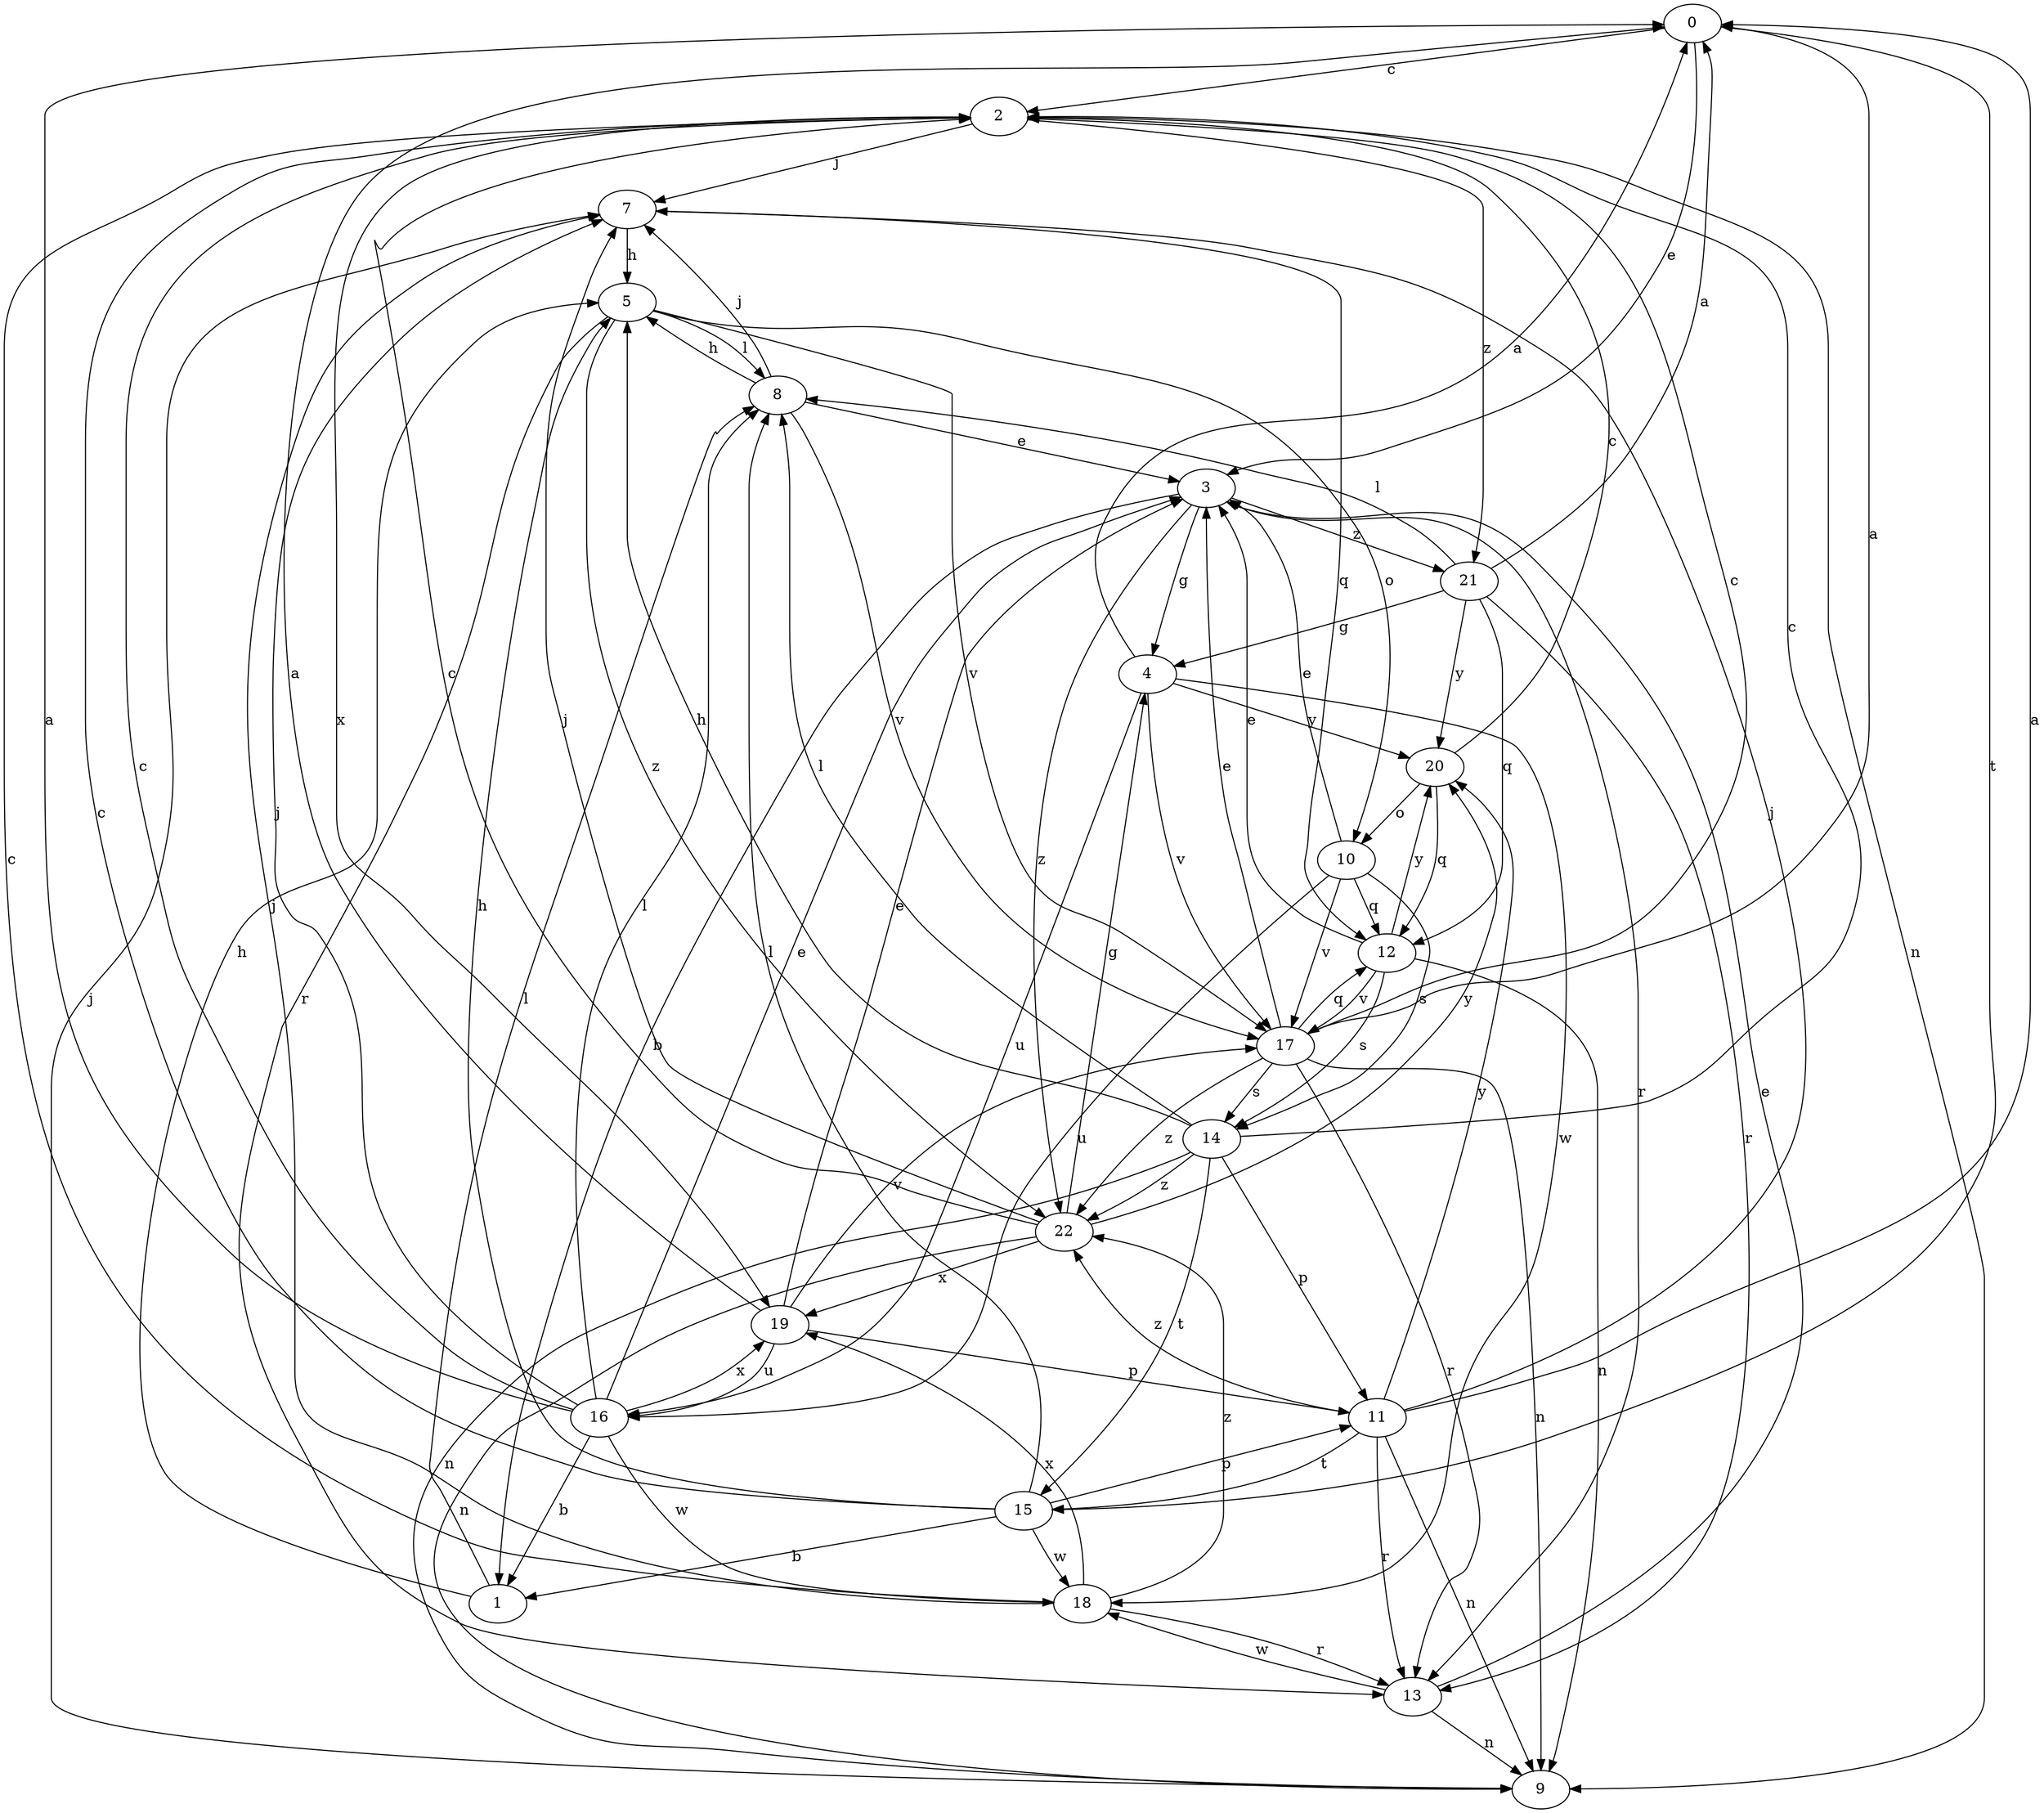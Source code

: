strict digraph  {
0;
1;
2;
3;
4;
5;
7;
8;
9;
10;
11;
12;
13;
14;
15;
16;
17;
18;
19;
20;
21;
22;
0 -> 2  [label=c];
0 -> 3  [label=e];
0 -> 15  [label=t];
1 -> 5  [label=h];
1 -> 8  [label=l];
2 -> 7  [label=j];
2 -> 9  [label=n];
2 -> 19  [label=x];
2 -> 21  [label=z];
3 -> 1  [label=b];
3 -> 4  [label=g];
3 -> 13  [label=r];
3 -> 21  [label=z];
3 -> 22  [label=z];
4 -> 0  [label=a];
4 -> 16  [label=u];
4 -> 17  [label=v];
4 -> 18  [label=w];
4 -> 20  [label=y];
5 -> 8  [label=l];
5 -> 10  [label=o];
5 -> 13  [label=r];
5 -> 17  [label=v];
5 -> 22  [label=z];
7 -> 5  [label=h];
7 -> 12  [label=q];
8 -> 3  [label=e];
8 -> 5  [label=h];
8 -> 7  [label=j];
8 -> 17  [label=v];
9 -> 7  [label=j];
10 -> 3  [label=e];
10 -> 12  [label=q];
10 -> 14  [label=s];
10 -> 16  [label=u];
10 -> 17  [label=v];
11 -> 0  [label=a];
11 -> 7  [label=j];
11 -> 9  [label=n];
11 -> 13  [label=r];
11 -> 15  [label=t];
11 -> 20  [label=y];
11 -> 22  [label=z];
12 -> 3  [label=e];
12 -> 9  [label=n];
12 -> 14  [label=s];
12 -> 17  [label=v];
12 -> 20  [label=y];
13 -> 3  [label=e];
13 -> 9  [label=n];
13 -> 18  [label=w];
14 -> 2  [label=c];
14 -> 5  [label=h];
14 -> 8  [label=l];
14 -> 9  [label=n];
14 -> 11  [label=p];
14 -> 15  [label=t];
14 -> 22  [label=z];
15 -> 1  [label=b];
15 -> 2  [label=c];
15 -> 5  [label=h];
15 -> 8  [label=l];
15 -> 11  [label=p];
15 -> 18  [label=w];
16 -> 0  [label=a];
16 -> 1  [label=b];
16 -> 2  [label=c];
16 -> 3  [label=e];
16 -> 7  [label=j];
16 -> 8  [label=l];
16 -> 18  [label=w];
16 -> 19  [label=x];
17 -> 0  [label=a];
17 -> 2  [label=c];
17 -> 3  [label=e];
17 -> 9  [label=n];
17 -> 12  [label=q];
17 -> 13  [label=r];
17 -> 14  [label=s];
17 -> 22  [label=z];
18 -> 2  [label=c];
18 -> 7  [label=j];
18 -> 13  [label=r];
18 -> 19  [label=x];
18 -> 22  [label=z];
19 -> 0  [label=a];
19 -> 3  [label=e];
19 -> 11  [label=p];
19 -> 16  [label=u];
19 -> 17  [label=v];
20 -> 2  [label=c];
20 -> 10  [label=o];
20 -> 12  [label=q];
21 -> 0  [label=a];
21 -> 4  [label=g];
21 -> 8  [label=l];
21 -> 12  [label=q];
21 -> 13  [label=r];
21 -> 20  [label=y];
22 -> 2  [label=c];
22 -> 4  [label=g];
22 -> 7  [label=j];
22 -> 9  [label=n];
22 -> 19  [label=x];
22 -> 20  [label=y];
}
